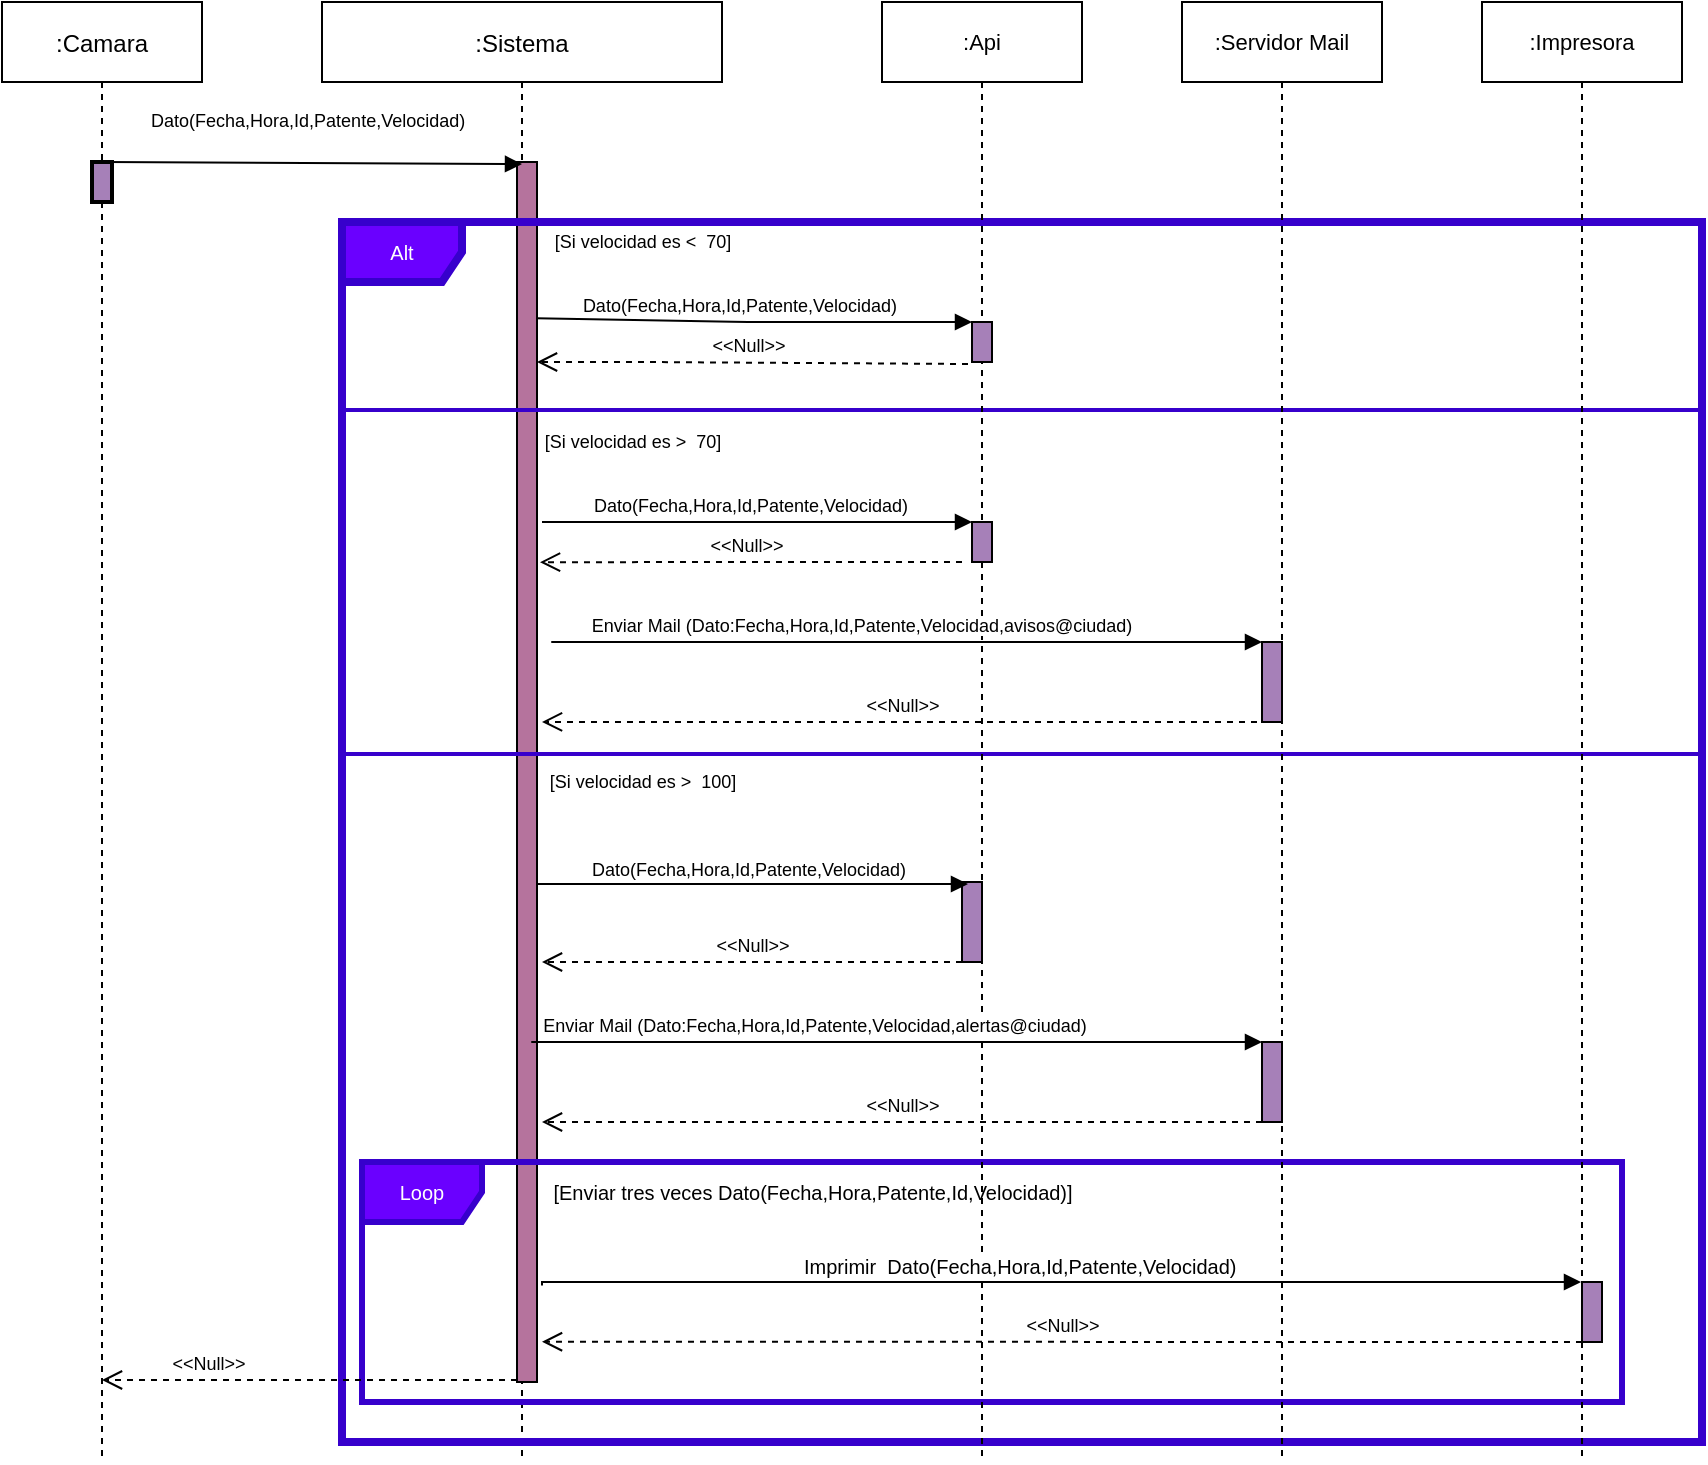 <mxfile version="20.5.1" type="github">
  <diagram id="kgpKYQtTHZ0yAKxKKP6v" name="Page-1">
    <mxGraphModel dx="868" dy="482" grid="1" gridSize="10" guides="1" tooltips="1" connect="1" arrows="1" fold="1" page="1" pageScale="1" pageWidth="850" pageHeight="1100" math="0" shadow="0">
      <root>
        <mxCell id="0" />
        <mxCell id="1" parent="0" />
        <mxCell id="3nuBFxr9cyL0pnOWT2aG-1" value=":Camara" style="shape=umlLifeline;perimeter=lifelinePerimeter;container=1;collapsible=0;recursiveResize=0;rounded=0;shadow=0;strokeWidth=1;" parent="1" vertex="1">
          <mxGeometry y="80" width="100" height="730" as="geometry" />
        </mxCell>
        <mxCell id="3nuBFxr9cyL0pnOWT2aG-2" value="" style="points=[];perimeter=orthogonalPerimeter;rounded=0;shadow=0;strokeWidth=2;fillStyle=solid;fillColor=#A680B8;" parent="3nuBFxr9cyL0pnOWT2aG-1" vertex="1">
          <mxGeometry x="45" y="80" width="10" height="20" as="geometry" />
        </mxCell>
        <mxCell id="3nuBFxr9cyL0pnOWT2aG-5" value=":Sistema" style="shape=umlLifeline;perimeter=lifelinePerimeter;container=1;collapsible=0;recursiveResize=0;rounded=0;shadow=0;strokeWidth=1;" parent="1" vertex="1">
          <mxGeometry x="160" y="80" width="200" height="730" as="geometry" />
        </mxCell>
        <mxCell id="3nuBFxr9cyL0pnOWT2aG-6" value="" style="points=[];perimeter=orthogonalPerimeter;rounded=0;shadow=0;strokeWidth=1;fillColor=#B5739D;fillStyle=solid;" parent="3nuBFxr9cyL0pnOWT2aG-5" vertex="1">
          <mxGeometry x="97.5" y="80" width="10" height="610" as="geometry" />
        </mxCell>
        <mxCell id="rMNeuFb7HTi3MFIMx25N-33" value="[Si velocidad es &amp;gt;&amp;nbsp; 100]" style="text;html=1;align=center;verticalAlign=middle;resizable=0;points=[];autosize=1;strokeColor=none;fillColor=none;fontSize=9;" vertex="1" parent="3nuBFxr9cyL0pnOWT2aG-5">
          <mxGeometry x="100" y="380" width="120" height="20" as="geometry" />
        </mxCell>
        <mxCell id="rMNeuFb7HTi3MFIMx25N-23" value="[Si velocidad es &amp;lt;&amp;nbsp; 70]" style="text;html=1;align=center;verticalAlign=middle;resizable=0;points=[];autosize=1;strokeColor=none;fillColor=none;fontSize=9;" vertex="1" parent="3nuBFxr9cyL0pnOWT2aG-5">
          <mxGeometry x="105" y="110" width="110" height="20" as="geometry" />
        </mxCell>
        <mxCell id="rMNeuFb7HTi3MFIMx25N-32" value="[Si velocidad es &amp;gt;&amp;nbsp; 70]" style="text;html=1;align=center;verticalAlign=middle;resizable=0;points=[];autosize=1;strokeColor=none;fillColor=none;fontSize=9;" vertex="1" parent="3nuBFxr9cyL0pnOWT2aG-5">
          <mxGeometry x="100" y="210" width="110" height="20" as="geometry" />
        </mxCell>
        <mxCell id="rMNeuFb7HTi3MFIMx25N-54" value="Alt" style="shape=umlFrame;whiteSpace=wrap;html=1;fontSize=10;strokeWidth=4;fillColor=#6a00ff;fontColor=#ffffff;strokeColor=#3700CC;" vertex="1" parent="3nuBFxr9cyL0pnOWT2aG-5">
          <mxGeometry x="10" y="110" width="680" height="610" as="geometry" />
        </mxCell>
        <mxCell id="rMNeuFb7HTi3MFIMx25N-56" value="Loop" style="shape=umlFrame;whiteSpace=wrap;html=1;fontSize=10;strokeWidth=3;fillColor=#6a00ff;fontColor=#ffffff;strokeColor=#3700CC;" vertex="1" parent="3nuBFxr9cyL0pnOWT2aG-5">
          <mxGeometry x="20" y="580" width="630" height="120" as="geometry" />
        </mxCell>
        <mxCell id="rMNeuFb7HTi3MFIMx25N-47" value="&lt;font style=&quot;font-size: 10px;&quot;&gt;[Enviar tres veces Dato(Fecha,Hora,Patente,Id,Velocidad)]&lt;/font&gt;" style="text;html=1;align=center;verticalAlign=middle;resizable=0;points=[];autosize=1;strokeColor=none;fillColor=none;fontSize=10;" vertex="1" parent="3nuBFxr9cyL0pnOWT2aG-5">
          <mxGeometry x="105" y="580" width="280" height="30" as="geometry" />
        </mxCell>
        <mxCell id="rMNeuFb7HTi3MFIMx25N-58" value="&amp;lt;&amp;lt;Null&amp;gt;&amp;gt;" style="html=1;verticalAlign=bottom;endArrow=open;dashed=1;endSize=8;rounded=0;fontSize=9;" edge="1" parent="3nuBFxr9cyL0pnOWT2aG-5" target="3nuBFxr9cyL0pnOWT2aG-1">
          <mxGeometry x="0.487" relative="1" as="geometry">
            <mxPoint x="-112.5" y="689" as="targetPoint" />
            <mxPoint x="97.5" y="689" as="sourcePoint" />
            <Array as="points" />
            <mxPoint as="offset" />
          </mxGeometry>
        </mxCell>
        <mxCell id="rMNeuFb7HTi3MFIMx25N-67" value="" style="line;strokeWidth=2;fillColor=#6a00ff;align=left;verticalAlign=middle;spacingTop=-1;spacingLeft=3;spacingRight=3;rotatable=0;labelPosition=right;points=[];portConstraint=eastwest;strokeColor=#3700CC;fontSize=10;fontColor=#ffffff;" vertex="1" parent="3nuBFxr9cyL0pnOWT2aG-5">
          <mxGeometry x="10" y="200" width="680" height="8" as="geometry" />
        </mxCell>
        <mxCell id="rMNeuFb7HTi3MFIMx25N-68" value="" style="line;strokeWidth=2;fillColor=#6a00ff;align=left;verticalAlign=middle;spacingTop=-1;spacingLeft=3;spacingRight=3;rotatable=0;labelPosition=right;points=[];portConstraint=eastwest;strokeColor=#3700CC;fontSize=10;fontColor=#ffffff;" vertex="1" parent="3nuBFxr9cyL0pnOWT2aG-5">
          <mxGeometry x="10" y="372" width="680" height="8" as="geometry" />
        </mxCell>
        <mxCell id="3nuBFxr9cyL0pnOWT2aG-8" value="Dato(Fecha,Hora,Id,Patente,Velocidad)" style="verticalAlign=bottom;endArrow=block;shadow=0;strokeWidth=1;fontSize=9;exitX=0.6;exitY=0;exitDx=0;exitDy=0;exitPerimeter=0;" parent="1" source="3nuBFxr9cyL0pnOWT2aG-2" edge="1">
          <mxGeometry x="-0.023" y="13" relative="1" as="geometry">
            <mxPoint x="110" y="160" as="sourcePoint" />
            <mxPoint x="260" y="161" as="targetPoint" />
            <mxPoint as="offset" />
          </mxGeometry>
        </mxCell>
        <mxCell id="rMNeuFb7HTi3MFIMx25N-5" value=":Api" style="shape=umlLifeline;perimeter=lifelinePerimeter;whiteSpace=wrap;html=1;container=1;collapsible=0;recursiveResize=0;outlineConnect=0;fontSize=11;" vertex="1" parent="1">
          <mxGeometry x="440" y="80" width="100" height="730" as="geometry" />
        </mxCell>
        <mxCell id="rMNeuFb7HTi3MFIMx25N-18" value="" style="points=[];perimeter=orthogonalPerimeter;rounded=0;shadow=0;strokeWidth=1;fillColor=#A680B8;fillStyle=solid;" vertex="1" parent="rMNeuFb7HTi3MFIMx25N-5">
          <mxGeometry x="45" y="160" width="10" height="20" as="geometry" />
        </mxCell>
        <mxCell id="rMNeuFb7HTi3MFIMx25N-24" value="" style="points=[];perimeter=orthogonalPerimeter;rounded=0;shadow=0;strokeWidth=1;fillColor=#A680B8;" vertex="1" parent="rMNeuFb7HTi3MFIMx25N-5">
          <mxGeometry x="45" y="260" width="10" height="20" as="geometry" />
        </mxCell>
        <mxCell id="rMNeuFb7HTi3MFIMx25N-25" value="Dato(Fecha,Hora,Id,Patente,Velocidad)" style="verticalAlign=bottom;endArrow=block;shadow=0;strokeWidth=1;fontSize=9;" edge="1" parent="rMNeuFb7HTi3MFIMx25N-5">
          <mxGeometry x="-0.027" relative="1" as="geometry">
            <mxPoint x="-170" y="260" as="sourcePoint" />
            <mxPoint x="45" y="260" as="targetPoint" />
            <Array as="points">
              <mxPoint x="-65" y="260" />
            </Array>
            <mxPoint as="offset" />
          </mxGeometry>
        </mxCell>
        <mxCell id="rMNeuFb7HTi3MFIMx25N-30" value="Enviar Mail (Dato:Fecha,Hora,Id,Patente,Velocidad,avisos@ciudad)" style="verticalAlign=bottom;endArrow=block;shadow=0;strokeWidth=1;fontSize=9;" edge="1" parent="rMNeuFb7HTi3MFIMx25N-5">
          <mxGeometry x="0.048" relative="1" as="geometry">
            <mxPoint x="-110" y="320" as="sourcePoint" />
            <mxPoint x="190" y="320" as="targetPoint" />
            <Array as="points">
              <mxPoint x="-170" y="320" />
              <mxPoint x="130" y="320" />
            </Array>
            <mxPoint as="offset" />
          </mxGeometry>
        </mxCell>
        <mxCell id="rMNeuFb7HTi3MFIMx25N-35" value="" style="html=1;points=[];perimeter=orthogonalPerimeter;fontSize=9;fillColor=#A680B8;" vertex="1" parent="rMNeuFb7HTi3MFIMx25N-5">
          <mxGeometry x="40" y="440" width="10" height="40" as="geometry" />
        </mxCell>
        <mxCell id="rMNeuFb7HTi3MFIMx25N-44" value="Enviar Mail (Dato:Fecha,Hora,Id,Patente,Velocidad,alertas@ciudad)" style="verticalAlign=bottom;endArrow=block;shadow=0;strokeWidth=1;fontSize=9;" edge="1" parent="rMNeuFb7HTi3MFIMx25N-5" target="rMNeuFb7HTi3MFIMx25N-45">
          <mxGeometry x="-0.091" relative="1" as="geometry">
            <mxPoint x="-140" y="520" as="sourcePoint" />
            <mxPoint x="170" y="520" as="targetPoint" />
            <Array as="points">
              <mxPoint x="-180" y="520" />
              <mxPoint x="-140" y="520" />
              <mxPoint x="-50" y="520" />
              <mxPoint x="130" y="520" />
            </Array>
            <mxPoint as="offset" />
          </mxGeometry>
        </mxCell>
        <mxCell id="rMNeuFb7HTi3MFIMx25N-6" value=":Servidor Mail" style="shape=umlLifeline;perimeter=lifelinePerimeter;whiteSpace=wrap;html=1;container=1;collapsible=0;recursiveResize=0;outlineConnect=0;fontSize=11;" vertex="1" parent="1">
          <mxGeometry x="590" y="80" width="100" height="730" as="geometry" />
        </mxCell>
        <mxCell id="rMNeuFb7HTi3MFIMx25N-28" value="" style="html=1;points=[];perimeter=orthogonalPerimeter;fontSize=9;fillColor=#A680B8;" vertex="1" parent="rMNeuFb7HTi3MFIMx25N-6">
          <mxGeometry x="40" y="320" width="10" height="40" as="geometry" />
        </mxCell>
        <mxCell id="rMNeuFb7HTi3MFIMx25N-45" value="" style="html=1;points=[];perimeter=orthogonalPerimeter;fontSize=9;fillColor=#A680B8;" vertex="1" parent="rMNeuFb7HTi3MFIMx25N-6">
          <mxGeometry x="40" y="520" width="10" height="40" as="geometry" />
        </mxCell>
        <mxCell id="rMNeuFb7HTi3MFIMx25N-7" value=":Impresora" style="shape=umlLifeline;perimeter=lifelinePerimeter;whiteSpace=wrap;html=1;container=1;collapsible=0;recursiveResize=0;outlineConnect=0;fontSize=11;" vertex="1" parent="1">
          <mxGeometry x="740" y="80" width="100" height="730" as="geometry" />
        </mxCell>
        <mxCell id="rMNeuFb7HTi3MFIMx25N-52" value="" style="html=1;points=[];perimeter=orthogonalPerimeter;fontSize=10;fillColor=#A680B8;" vertex="1" parent="rMNeuFb7HTi3MFIMx25N-7">
          <mxGeometry x="50" y="640" width="10" height="30" as="geometry" />
        </mxCell>
        <mxCell id="rMNeuFb7HTi3MFIMx25N-19" value="&amp;lt;&amp;lt;Null&amp;gt;&amp;gt;" style="html=1;verticalAlign=bottom;endArrow=open;dashed=1;endSize=8;rounded=0;fontSize=9;exitX=-0.2;exitY=1.05;exitDx=0;exitDy=0;exitPerimeter=0;" edge="1" parent="1" source="rMNeuFb7HTi3MFIMx25N-18" target="3nuBFxr9cyL0pnOWT2aG-6">
          <mxGeometry x="0.026" relative="1" as="geometry">
            <mxPoint x="480" y="200" as="sourcePoint" />
            <mxPoint x="300" y="200" as="targetPoint" />
            <Array as="points">
              <mxPoint x="320" y="260" />
            </Array>
            <mxPoint as="offset" />
          </mxGeometry>
        </mxCell>
        <mxCell id="rMNeuFb7HTi3MFIMx25N-8" value="Dato(Fecha,Hora,Id,Patente,Velocidad)" style="verticalAlign=bottom;endArrow=block;shadow=0;strokeWidth=1;fontSize=9;exitX=0.95;exitY=0.128;exitDx=0;exitDy=0;exitPerimeter=0;" edge="1" parent="1" source="3nuBFxr9cyL0pnOWT2aG-6">
          <mxGeometry x="-0.074" relative="1" as="geometry">
            <mxPoint x="295" y="240" as="sourcePoint" />
            <mxPoint x="485" y="240" as="targetPoint" />
            <Array as="points">
              <mxPoint x="375" y="240" />
            </Array>
            <mxPoint x="1" as="offset" />
          </mxGeometry>
        </mxCell>
        <mxCell id="rMNeuFb7HTi3MFIMx25N-26" value="&amp;lt;&amp;lt;Null&amp;gt;&amp;gt;" style="html=1;verticalAlign=bottom;endArrow=open;dashed=1;endSize=8;rounded=0;fontSize=9;entryX=1.15;entryY=0.328;entryDx=0;entryDy=0;entryPerimeter=0;" edge="1" parent="1" target="3nuBFxr9cyL0pnOWT2aG-6">
          <mxGeometry x="0.026" relative="1" as="geometry">
            <mxPoint x="480" y="360" as="sourcePoint" />
            <mxPoint x="300" y="360" as="targetPoint" />
            <Array as="points" />
            <mxPoint as="offset" />
          </mxGeometry>
        </mxCell>
        <mxCell id="rMNeuFb7HTi3MFIMx25N-31" value="&amp;lt;&amp;lt;Null&amp;gt;&amp;gt;" style="html=1;verticalAlign=bottom;endArrow=open;dashed=1;endSize=8;rounded=0;fontSize=9;entryX=1.25;entryY=0.459;entryDx=0;entryDy=0;entryPerimeter=0;" edge="1" parent="1" source="rMNeuFb7HTi3MFIMx25N-6" target="3nuBFxr9cyL0pnOWT2aG-6">
          <mxGeometry x="0.026" relative="1" as="geometry">
            <mxPoint x="480" y="440" as="sourcePoint" />
            <mxPoint x="300" y="440" as="targetPoint" />
            <Array as="points">
              <mxPoint x="350" y="440" />
            </Array>
            <mxPoint as="offset" />
          </mxGeometry>
        </mxCell>
        <mxCell id="rMNeuFb7HTi3MFIMx25N-37" value="&amp;lt;&amp;lt;Null&amp;gt;&amp;gt;" style="html=1;verticalAlign=bottom;endArrow=open;dashed=1;endSize=8;rounded=0;fontSize=9;" edge="1" parent="1">
          <mxGeometry relative="1" as="geometry">
            <mxPoint x="270" y="560" as="targetPoint" />
            <mxPoint x="480" y="560" as="sourcePoint" />
            <mxPoint as="offset" />
          </mxGeometry>
        </mxCell>
        <mxCell id="rMNeuFb7HTi3MFIMx25N-43" value="Dato(Fecha,Hora,Id,Patente,Velocidad)" style="verticalAlign=bottom;endArrow=block;shadow=0;strokeWidth=1;fontSize=9;entryX=0.3;entryY=0.025;entryDx=0;entryDy=0;entryPerimeter=0;" edge="1" parent="1" source="3nuBFxr9cyL0pnOWT2aG-6" target="rMNeuFb7HTi3MFIMx25N-35">
          <mxGeometry x="-0.016" y="-1" relative="1" as="geometry">
            <mxPoint x="300" y="520" as="sourcePoint" />
            <mxPoint x="440" y="520" as="targetPoint" />
            <Array as="points" />
            <mxPoint as="offset" />
          </mxGeometry>
        </mxCell>
        <mxCell id="rMNeuFb7HTi3MFIMx25N-46" value="&amp;lt;&amp;lt;Null&amp;gt;&amp;gt;" style="html=1;verticalAlign=bottom;endArrow=open;dashed=1;endSize=8;rounded=0;fontSize=9;" edge="1" parent="1">
          <mxGeometry relative="1" as="geometry">
            <mxPoint x="630" y="640" as="sourcePoint" />
            <mxPoint x="270" y="640" as="targetPoint" />
            <Array as="points" />
          </mxGeometry>
        </mxCell>
        <mxCell id="rMNeuFb7HTi3MFIMx25N-50" value="Imprimir&amp;nbsp; Dato(Fecha,Hora,Id,Patente,Velocidad)" style="endArrow=block;endFill=1;html=1;edgeStyle=orthogonalEdgeStyle;align=left;verticalAlign=top;rounded=0;fontSize=10;exitX=1.25;exitY=0.921;exitDx=0;exitDy=0;exitPerimeter=0;" edge="1" parent="1" source="3nuBFxr9cyL0pnOWT2aG-6" target="rMNeuFb7HTi3MFIMx25N-7">
          <mxGeometry x="-0.499" y="20" relative="1" as="geometry">
            <mxPoint x="300" y="720" as="sourcePoint" />
            <mxPoint x="720" y="730" as="targetPoint" />
            <Array as="points">
              <mxPoint x="270" y="720" />
            </Array>
            <mxPoint as="offset" />
          </mxGeometry>
        </mxCell>
        <mxCell id="rMNeuFb7HTi3MFIMx25N-53" value="&amp;lt;&amp;lt;Null&amp;gt;&amp;gt;" style="html=1;verticalAlign=bottom;endArrow=open;dashed=1;endSize=8;rounded=0;fontSize=9;entryX=1.25;entryY=0.967;entryDx=0;entryDy=0;entryPerimeter=0;" edge="1" parent="1" target="3nuBFxr9cyL0pnOWT2aG-6">
          <mxGeometry relative="1" as="geometry">
            <mxPoint x="790" y="750" as="sourcePoint" />
            <mxPoint x="300" y="750" as="targetPoint" />
            <Array as="points" />
          </mxGeometry>
        </mxCell>
      </root>
    </mxGraphModel>
  </diagram>
</mxfile>
